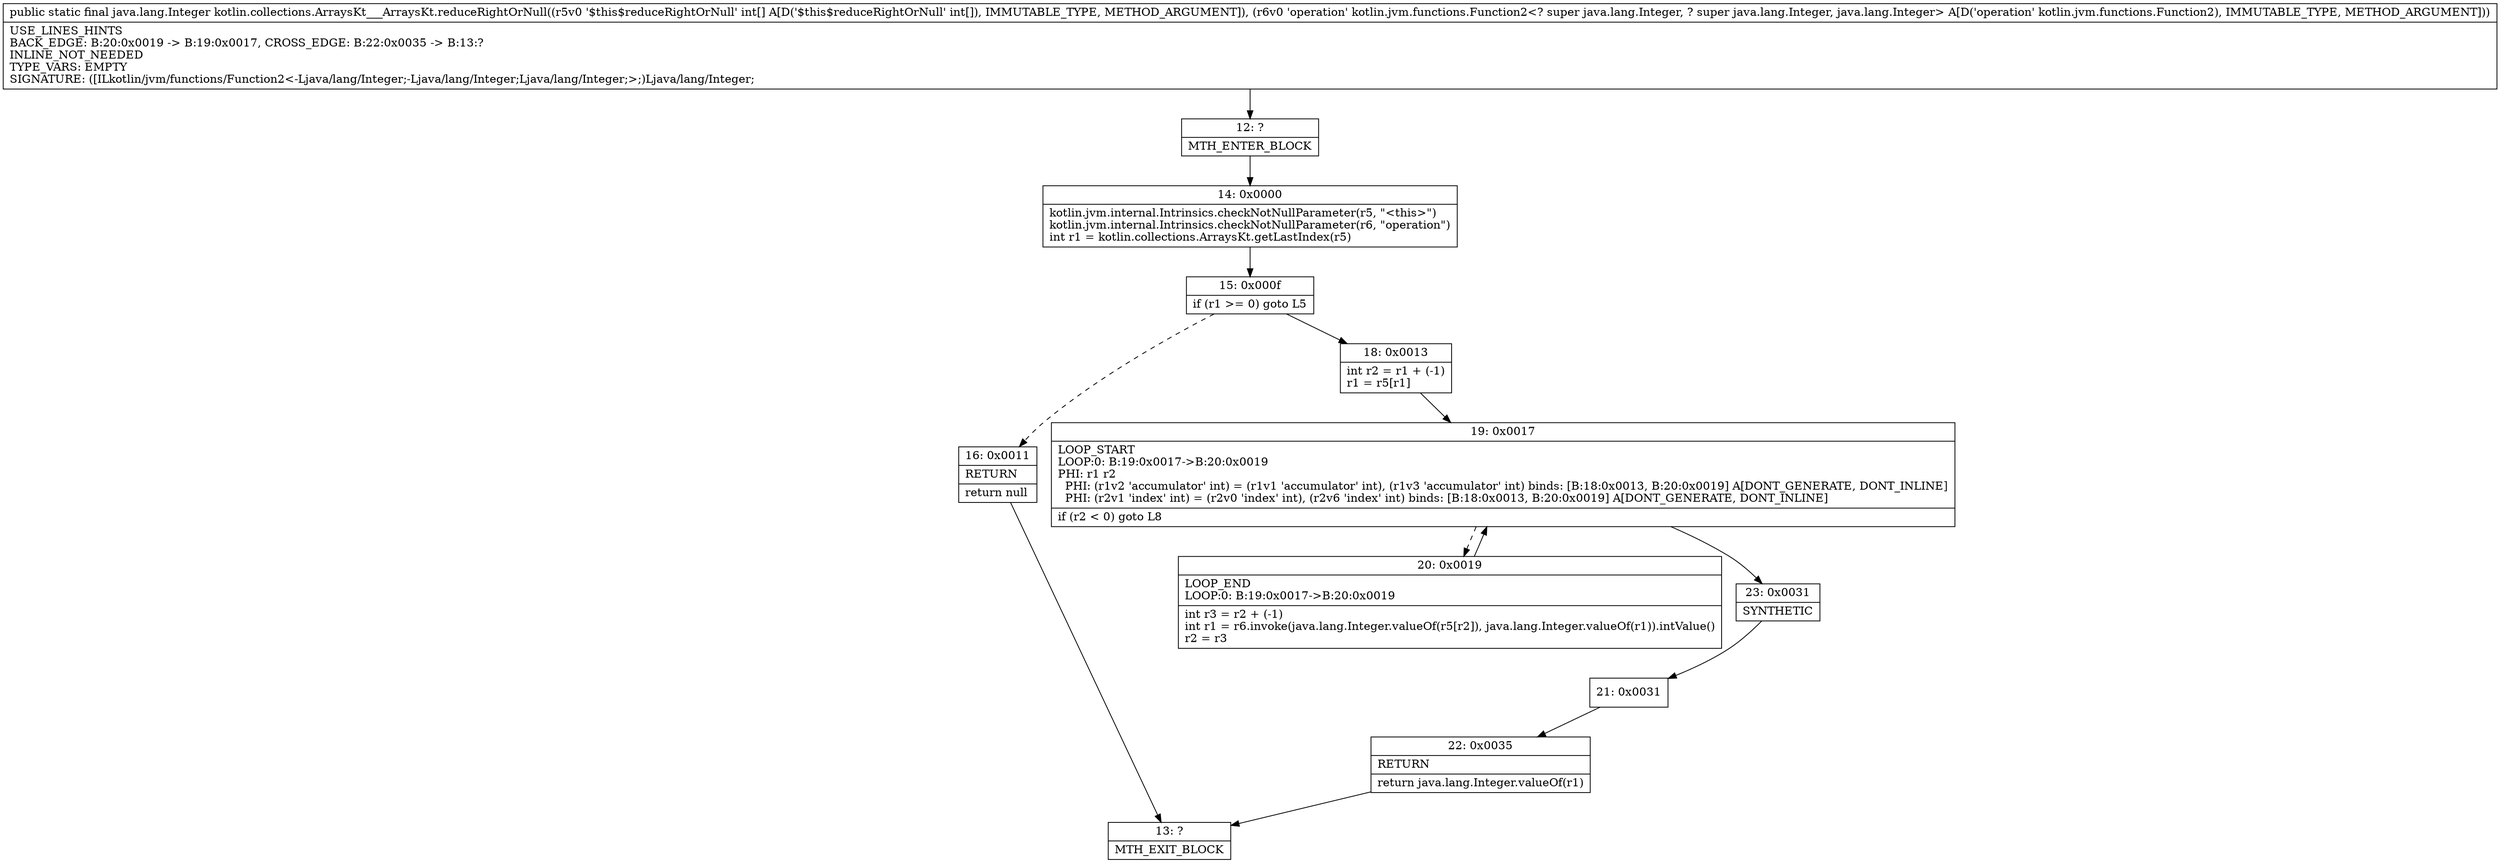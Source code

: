 digraph "CFG forkotlin.collections.ArraysKt___ArraysKt.reduceRightOrNull([ILkotlin\/jvm\/functions\/Function2;)Ljava\/lang\/Integer;" {
Node_12 [shape=record,label="{12\:\ ?|MTH_ENTER_BLOCK\l}"];
Node_14 [shape=record,label="{14\:\ 0x0000|kotlin.jvm.internal.Intrinsics.checkNotNullParameter(r5, \"\<this\>\")\lkotlin.jvm.internal.Intrinsics.checkNotNullParameter(r6, \"operation\")\lint r1 = kotlin.collections.ArraysKt.getLastIndex(r5)\l}"];
Node_15 [shape=record,label="{15\:\ 0x000f|if (r1 \>= 0) goto L5\l}"];
Node_16 [shape=record,label="{16\:\ 0x0011|RETURN\l|return null\l}"];
Node_13 [shape=record,label="{13\:\ ?|MTH_EXIT_BLOCK\l}"];
Node_18 [shape=record,label="{18\:\ 0x0013|int r2 = r1 + (\-1)\lr1 = r5[r1]\l}"];
Node_19 [shape=record,label="{19\:\ 0x0017|LOOP_START\lLOOP:0: B:19:0x0017\-\>B:20:0x0019\lPHI: r1 r2 \l  PHI: (r1v2 'accumulator' int) = (r1v1 'accumulator' int), (r1v3 'accumulator' int) binds: [B:18:0x0013, B:20:0x0019] A[DONT_GENERATE, DONT_INLINE]\l  PHI: (r2v1 'index' int) = (r2v0 'index' int), (r2v6 'index' int) binds: [B:18:0x0013, B:20:0x0019] A[DONT_GENERATE, DONT_INLINE]\l|if (r2 \< 0) goto L8\l}"];
Node_20 [shape=record,label="{20\:\ 0x0019|LOOP_END\lLOOP:0: B:19:0x0017\-\>B:20:0x0019\l|int r3 = r2 + (\-1)\lint r1 = r6.invoke(java.lang.Integer.valueOf(r5[r2]), java.lang.Integer.valueOf(r1)).intValue()\lr2 = r3\l}"];
Node_23 [shape=record,label="{23\:\ 0x0031|SYNTHETIC\l}"];
Node_21 [shape=record,label="{21\:\ 0x0031}"];
Node_22 [shape=record,label="{22\:\ 0x0035|RETURN\l|return java.lang.Integer.valueOf(r1)\l}"];
MethodNode[shape=record,label="{public static final java.lang.Integer kotlin.collections.ArraysKt___ArraysKt.reduceRightOrNull((r5v0 '$this$reduceRightOrNull' int[] A[D('$this$reduceRightOrNull' int[]), IMMUTABLE_TYPE, METHOD_ARGUMENT]), (r6v0 'operation' kotlin.jvm.functions.Function2\<? super java.lang.Integer, ? super java.lang.Integer, java.lang.Integer\> A[D('operation' kotlin.jvm.functions.Function2), IMMUTABLE_TYPE, METHOD_ARGUMENT]))  | USE_LINES_HINTS\lBACK_EDGE: B:20:0x0019 \-\> B:19:0x0017, CROSS_EDGE: B:22:0x0035 \-\> B:13:?\lINLINE_NOT_NEEDED\lTYPE_VARS: EMPTY\lSIGNATURE: ([ILkotlin\/jvm\/functions\/Function2\<\-Ljava\/lang\/Integer;\-Ljava\/lang\/Integer;Ljava\/lang\/Integer;\>;)Ljava\/lang\/Integer;\l}"];
MethodNode -> Node_12;Node_12 -> Node_14;
Node_14 -> Node_15;
Node_15 -> Node_16[style=dashed];
Node_15 -> Node_18;
Node_16 -> Node_13;
Node_18 -> Node_19;
Node_19 -> Node_20[style=dashed];
Node_19 -> Node_23;
Node_20 -> Node_19;
Node_23 -> Node_21;
Node_21 -> Node_22;
Node_22 -> Node_13;
}


